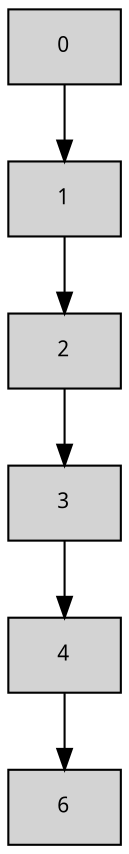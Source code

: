 digraph Ilustrasion5{
node [shape=record fontsize=10 fontname=" Verdana"style=filled];
node1[label="0"];
node1->node2
node2[label="1"];
node2->node3
node3[label="2"];
node3->node4
node4[label="3"];
node4->node5
node5[label="4"];
node5->node6
node6[label="6"];

}